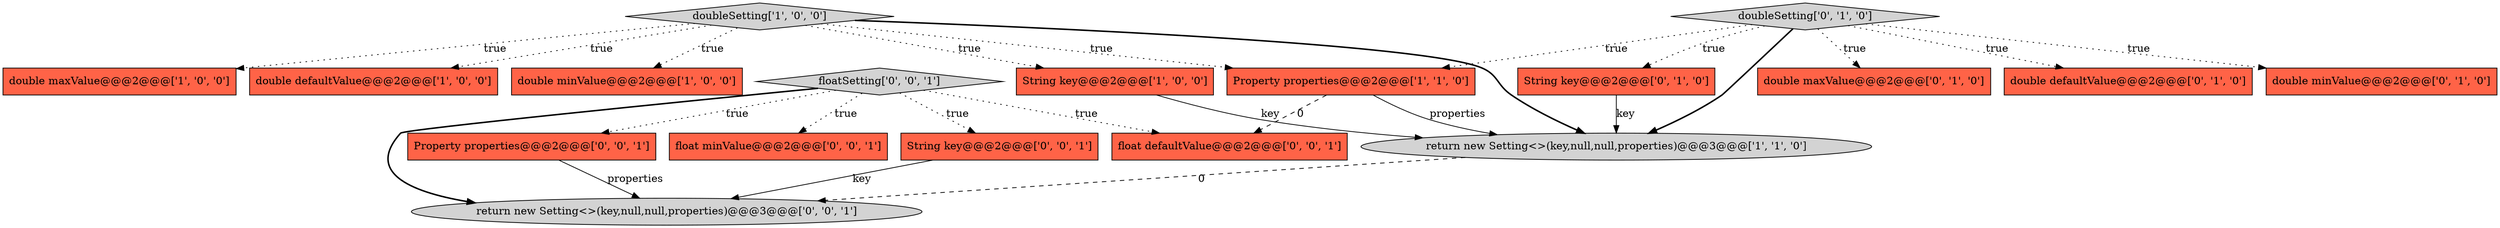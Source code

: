 digraph {
2 [style = filled, label = "return new Setting<>(key,null,null,properties)@@@3@@@['1', '1', '0']", fillcolor = lightgray, shape = ellipse image = "AAA0AAABBB1BBB"];
7 [style = filled, label = "double maxValue@@@2@@@['0', '1', '0']", fillcolor = tomato, shape = box image = "AAA0AAABBB2BBB"];
13 [style = filled, label = "String key@@@2@@@['0', '0', '1']", fillcolor = tomato, shape = box image = "AAA0AAABBB3BBB"];
1 [style = filled, label = "String key@@@2@@@['1', '0', '0']", fillcolor = tomato, shape = box image = "AAA0AAABBB1BBB"];
6 [style = filled, label = "Property properties@@@2@@@['1', '1', '0']", fillcolor = tomato, shape = box image = "AAA0AAABBB1BBB"];
12 [style = filled, label = "floatSetting['0', '0', '1']", fillcolor = lightgray, shape = diamond image = "AAA0AAABBB3BBB"];
3 [style = filled, label = "double maxValue@@@2@@@['1', '0', '0']", fillcolor = tomato, shape = box image = "AAA0AAABBB1BBB"];
14 [style = filled, label = "float minValue@@@2@@@['0', '0', '1']", fillcolor = tomato, shape = box image = "AAA0AAABBB3BBB"];
16 [style = filled, label = "return new Setting<>(key,null,null,properties)@@@3@@@['0', '0', '1']", fillcolor = lightgray, shape = ellipse image = "AAA0AAABBB3BBB"];
17 [style = filled, label = "float defaultValue@@@2@@@['0', '0', '1']", fillcolor = tomato, shape = box image = "AAA0AAABBB3BBB"];
4 [style = filled, label = "doubleSetting['1', '0', '0']", fillcolor = lightgray, shape = diamond image = "AAA0AAABBB1BBB"];
15 [style = filled, label = "Property properties@@@2@@@['0', '0', '1']", fillcolor = tomato, shape = box image = "AAA0AAABBB3BBB"];
10 [style = filled, label = "String key@@@2@@@['0', '1', '0']", fillcolor = tomato, shape = box image = "AAA0AAABBB2BBB"];
11 [style = filled, label = "double defaultValue@@@2@@@['0', '1', '0']", fillcolor = tomato, shape = box image = "AAA0AAABBB2BBB"];
0 [style = filled, label = "double defaultValue@@@2@@@['1', '0', '0']", fillcolor = tomato, shape = box image = "AAA0AAABBB1BBB"];
5 [style = filled, label = "double minValue@@@2@@@['1', '0', '0']", fillcolor = tomato, shape = box image = "AAA0AAABBB1BBB"];
9 [style = filled, label = "doubleSetting['0', '1', '0']", fillcolor = lightgray, shape = diamond image = "AAA0AAABBB2BBB"];
8 [style = filled, label = "double minValue@@@2@@@['0', '1', '0']", fillcolor = tomato, shape = box image = "AAA0AAABBB2BBB"];
9->8 [style = dotted, label="true"];
4->3 [style = dotted, label="true"];
9->7 [style = dotted, label="true"];
9->11 [style = dotted, label="true"];
12->13 [style = dotted, label="true"];
9->2 [style = bold, label=""];
12->15 [style = dotted, label="true"];
6->17 [style = dashed, label="0"];
4->1 [style = dotted, label="true"];
4->0 [style = dotted, label="true"];
9->6 [style = dotted, label="true"];
9->10 [style = dotted, label="true"];
4->2 [style = bold, label=""];
12->16 [style = bold, label=""];
12->17 [style = dotted, label="true"];
2->16 [style = dashed, label="0"];
10->2 [style = solid, label="key"];
12->14 [style = dotted, label="true"];
4->5 [style = dotted, label="true"];
6->2 [style = solid, label="properties"];
4->6 [style = dotted, label="true"];
13->16 [style = solid, label="key"];
15->16 [style = solid, label="properties"];
1->2 [style = solid, label="key"];
}
